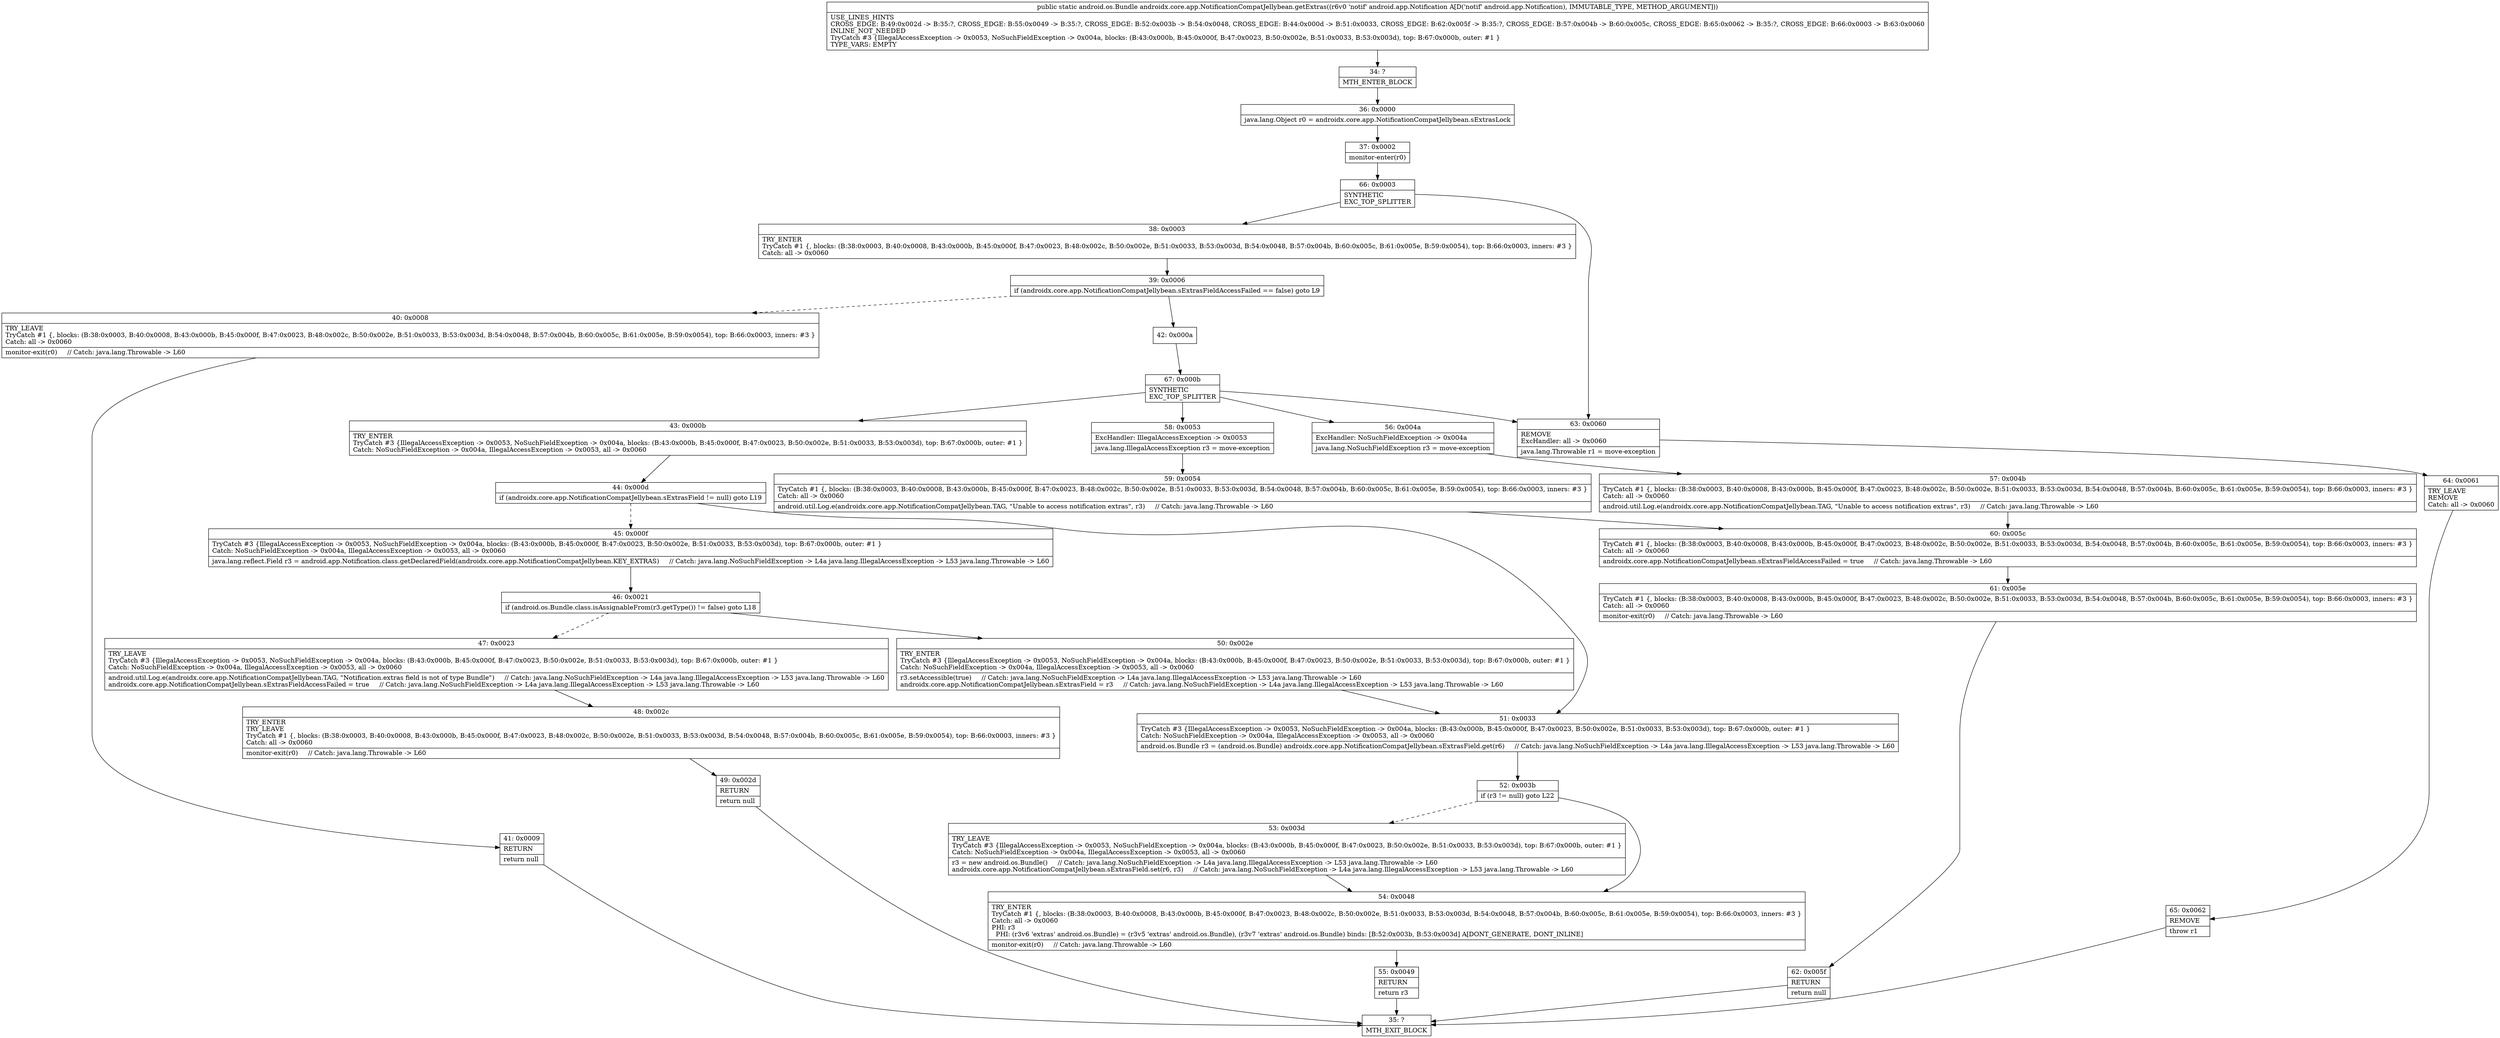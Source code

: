 digraph "CFG forandroidx.core.app.NotificationCompatJellybean.getExtras(Landroid\/app\/Notification;)Landroid\/os\/Bundle;" {
Node_34 [shape=record,label="{34\:\ ?|MTH_ENTER_BLOCK\l}"];
Node_36 [shape=record,label="{36\:\ 0x0000|java.lang.Object r0 = androidx.core.app.NotificationCompatJellybean.sExtrasLock\l}"];
Node_37 [shape=record,label="{37\:\ 0x0002|monitor\-enter(r0)\l}"];
Node_66 [shape=record,label="{66\:\ 0x0003|SYNTHETIC\lEXC_TOP_SPLITTER\l}"];
Node_38 [shape=record,label="{38\:\ 0x0003|TRY_ENTER\lTryCatch #1 \{, blocks: (B:38:0x0003, B:40:0x0008, B:43:0x000b, B:45:0x000f, B:47:0x0023, B:48:0x002c, B:50:0x002e, B:51:0x0033, B:53:0x003d, B:54:0x0048, B:57:0x004b, B:60:0x005c, B:61:0x005e, B:59:0x0054), top: B:66:0x0003, inners: #3 \}\lCatch: all \-\> 0x0060\l}"];
Node_39 [shape=record,label="{39\:\ 0x0006|if (androidx.core.app.NotificationCompatJellybean.sExtrasFieldAccessFailed == false) goto L9\l}"];
Node_40 [shape=record,label="{40\:\ 0x0008|TRY_LEAVE\lTryCatch #1 \{, blocks: (B:38:0x0003, B:40:0x0008, B:43:0x000b, B:45:0x000f, B:47:0x0023, B:48:0x002c, B:50:0x002e, B:51:0x0033, B:53:0x003d, B:54:0x0048, B:57:0x004b, B:60:0x005c, B:61:0x005e, B:59:0x0054), top: B:66:0x0003, inners: #3 \}\lCatch: all \-\> 0x0060\l|monitor\-exit(r0)     \/\/ Catch: java.lang.Throwable \-\> L60\l}"];
Node_41 [shape=record,label="{41\:\ 0x0009|RETURN\l|return null\l}"];
Node_35 [shape=record,label="{35\:\ ?|MTH_EXIT_BLOCK\l}"];
Node_42 [shape=record,label="{42\:\ 0x000a}"];
Node_67 [shape=record,label="{67\:\ 0x000b|SYNTHETIC\lEXC_TOP_SPLITTER\l}"];
Node_43 [shape=record,label="{43\:\ 0x000b|TRY_ENTER\lTryCatch #3 \{IllegalAccessException \-\> 0x0053, NoSuchFieldException \-\> 0x004a, blocks: (B:43:0x000b, B:45:0x000f, B:47:0x0023, B:50:0x002e, B:51:0x0033, B:53:0x003d), top: B:67:0x000b, outer: #1 \}\lCatch: NoSuchFieldException \-\> 0x004a, IllegalAccessException \-\> 0x0053, all \-\> 0x0060\l}"];
Node_44 [shape=record,label="{44\:\ 0x000d|if (androidx.core.app.NotificationCompatJellybean.sExtrasField != null) goto L19\l}"];
Node_45 [shape=record,label="{45\:\ 0x000f|TryCatch #3 \{IllegalAccessException \-\> 0x0053, NoSuchFieldException \-\> 0x004a, blocks: (B:43:0x000b, B:45:0x000f, B:47:0x0023, B:50:0x002e, B:51:0x0033, B:53:0x003d), top: B:67:0x000b, outer: #1 \}\lCatch: NoSuchFieldException \-\> 0x004a, IllegalAccessException \-\> 0x0053, all \-\> 0x0060\l|java.lang.reflect.Field r3 = android.app.Notification.class.getDeclaredField(androidx.core.app.NotificationCompatJellybean.KEY_EXTRAS)     \/\/ Catch: java.lang.NoSuchFieldException \-\> L4a java.lang.IllegalAccessException \-\> L53 java.lang.Throwable \-\> L60\l}"];
Node_46 [shape=record,label="{46\:\ 0x0021|if (android.os.Bundle.class.isAssignableFrom(r3.getType()) != false) goto L18\l}"];
Node_47 [shape=record,label="{47\:\ 0x0023|TRY_LEAVE\lTryCatch #3 \{IllegalAccessException \-\> 0x0053, NoSuchFieldException \-\> 0x004a, blocks: (B:43:0x000b, B:45:0x000f, B:47:0x0023, B:50:0x002e, B:51:0x0033, B:53:0x003d), top: B:67:0x000b, outer: #1 \}\lCatch: NoSuchFieldException \-\> 0x004a, IllegalAccessException \-\> 0x0053, all \-\> 0x0060\l|android.util.Log.e(androidx.core.app.NotificationCompatJellybean.TAG, \"Notification.extras field is not of type Bundle\")     \/\/ Catch: java.lang.NoSuchFieldException \-\> L4a java.lang.IllegalAccessException \-\> L53 java.lang.Throwable \-\> L60\landroidx.core.app.NotificationCompatJellybean.sExtrasFieldAccessFailed = true     \/\/ Catch: java.lang.NoSuchFieldException \-\> L4a java.lang.IllegalAccessException \-\> L53 java.lang.Throwable \-\> L60\l}"];
Node_48 [shape=record,label="{48\:\ 0x002c|TRY_ENTER\lTRY_LEAVE\lTryCatch #1 \{, blocks: (B:38:0x0003, B:40:0x0008, B:43:0x000b, B:45:0x000f, B:47:0x0023, B:48:0x002c, B:50:0x002e, B:51:0x0033, B:53:0x003d, B:54:0x0048, B:57:0x004b, B:60:0x005c, B:61:0x005e, B:59:0x0054), top: B:66:0x0003, inners: #3 \}\lCatch: all \-\> 0x0060\l|monitor\-exit(r0)     \/\/ Catch: java.lang.Throwable \-\> L60\l}"];
Node_49 [shape=record,label="{49\:\ 0x002d|RETURN\l|return null\l}"];
Node_50 [shape=record,label="{50\:\ 0x002e|TRY_ENTER\lTryCatch #3 \{IllegalAccessException \-\> 0x0053, NoSuchFieldException \-\> 0x004a, blocks: (B:43:0x000b, B:45:0x000f, B:47:0x0023, B:50:0x002e, B:51:0x0033, B:53:0x003d), top: B:67:0x000b, outer: #1 \}\lCatch: NoSuchFieldException \-\> 0x004a, IllegalAccessException \-\> 0x0053, all \-\> 0x0060\l|r3.setAccessible(true)     \/\/ Catch: java.lang.NoSuchFieldException \-\> L4a java.lang.IllegalAccessException \-\> L53 java.lang.Throwable \-\> L60\landroidx.core.app.NotificationCompatJellybean.sExtrasField = r3     \/\/ Catch: java.lang.NoSuchFieldException \-\> L4a java.lang.IllegalAccessException \-\> L53 java.lang.Throwable \-\> L60\l}"];
Node_51 [shape=record,label="{51\:\ 0x0033|TryCatch #3 \{IllegalAccessException \-\> 0x0053, NoSuchFieldException \-\> 0x004a, blocks: (B:43:0x000b, B:45:0x000f, B:47:0x0023, B:50:0x002e, B:51:0x0033, B:53:0x003d), top: B:67:0x000b, outer: #1 \}\lCatch: NoSuchFieldException \-\> 0x004a, IllegalAccessException \-\> 0x0053, all \-\> 0x0060\l|android.os.Bundle r3 = (android.os.Bundle) androidx.core.app.NotificationCompatJellybean.sExtrasField.get(r6)     \/\/ Catch: java.lang.NoSuchFieldException \-\> L4a java.lang.IllegalAccessException \-\> L53 java.lang.Throwable \-\> L60\l}"];
Node_52 [shape=record,label="{52\:\ 0x003b|if (r3 != null) goto L22\l}"];
Node_53 [shape=record,label="{53\:\ 0x003d|TRY_LEAVE\lTryCatch #3 \{IllegalAccessException \-\> 0x0053, NoSuchFieldException \-\> 0x004a, blocks: (B:43:0x000b, B:45:0x000f, B:47:0x0023, B:50:0x002e, B:51:0x0033, B:53:0x003d), top: B:67:0x000b, outer: #1 \}\lCatch: NoSuchFieldException \-\> 0x004a, IllegalAccessException \-\> 0x0053, all \-\> 0x0060\l|r3 = new android.os.Bundle()     \/\/ Catch: java.lang.NoSuchFieldException \-\> L4a java.lang.IllegalAccessException \-\> L53 java.lang.Throwable \-\> L60\landroidx.core.app.NotificationCompatJellybean.sExtrasField.set(r6, r3)     \/\/ Catch: java.lang.NoSuchFieldException \-\> L4a java.lang.IllegalAccessException \-\> L53 java.lang.Throwable \-\> L60\l}"];
Node_54 [shape=record,label="{54\:\ 0x0048|TRY_ENTER\lTryCatch #1 \{, blocks: (B:38:0x0003, B:40:0x0008, B:43:0x000b, B:45:0x000f, B:47:0x0023, B:48:0x002c, B:50:0x002e, B:51:0x0033, B:53:0x003d, B:54:0x0048, B:57:0x004b, B:60:0x005c, B:61:0x005e, B:59:0x0054), top: B:66:0x0003, inners: #3 \}\lCatch: all \-\> 0x0060\lPHI: r3 \l  PHI: (r3v6 'extras' android.os.Bundle) = (r3v5 'extras' android.os.Bundle), (r3v7 'extras' android.os.Bundle) binds: [B:52:0x003b, B:53:0x003d] A[DONT_GENERATE, DONT_INLINE]\l|monitor\-exit(r0)     \/\/ Catch: java.lang.Throwable \-\> L60\l}"];
Node_55 [shape=record,label="{55\:\ 0x0049|RETURN\l|return r3\l}"];
Node_58 [shape=record,label="{58\:\ 0x0053|ExcHandler: IllegalAccessException \-\> 0x0053\l|java.lang.IllegalAccessException r3 = move\-exception\l}"];
Node_59 [shape=record,label="{59\:\ 0x0054|TryCatch #1 \{, blocks: (B:38:0x0003, B:40:0x0008, B:43:0x000b, B:45:0x000f, B:47:0x0023, B:48:0x002c, B:50:0x002e, B:51:0x0033, B:53:0x003d, B:54:0x0048, B:57:0x004b, B:60:0x005c, B:61:0x005e, B:59:0x0054), top: B:66:0x0003, inners: #3 \}\lCatch: all \-\> 0x0060\l|android.util.Log.e(androidx.core.app.NotificationCompatJellybean.TAG, \"Unable to access notification extras\", r3)     \/\/ Catch: java.lang.Throwable \-\> L60\l}"];
Node_60 [shape=record,label="{60\:\ 0x005c|TryCatch #1 \{, blocks: (B:38:0x0003, B:40:0x0008, B:43:0x000b, B:45:0x000f, B:47:0x0023, B:48:0x002c, B:50:0x002e, B:51:0x0033, B:53:0x003d, B:54:0x0048, B:57:0x004b, B:60:0x005c, B:61:0x005e, B:59:0x0054), top: B:66:0x0003, inners: #3 \}\lCatch: all \-\> 0x0060\l|androidx.core.app.NotificationCompatJellybean.sExtrasFieldAccessFailed = true     \/\/ Catch: java.lang.Throwable \-\> L60\l}"];
Node_61 [shape=record,label="{61\:\ 0x005e|TryCatch #1 \{, blocks: (B:38:0x0003, B:40:0x0008, B:43:0x000b, B:45:0x000f, B:47:0x0023, B:48:0x002c, B:50:0x002e, B:51:0x0033, B:53:0x003d, B:54:0x0048, B:57:0x004b, B:60:0x005c, B:61:0x005e, B:59:0x0054), top: B:66:0x0003, inners: #3 \}\lCatch: all \-\> 0x0060\l|monitor\-exit(r0)     \/\/ Catch: java.lang.Throwable \-\> L60\l}"];
Node_62 [shape=record,label="{62\:\ 0x005f|RETURN\l|return null\l}"];
Node_56 [shape=record,label="{56\:\ 0x004a|ExcHandler: NoSuchFieldException \-\> 0x004a\l|java.lang.NoSuchFieldException r3 = move\-exception\l}"];
Node_57 [shape=record,label="{57\:\ 0x004b|TryCatch #1 \{, blocks: (B:38:0x0003, B:40:0x0008, B:43:0x000b, B:45:0x000f, B:47:0x0023, B:48:0x002c, B:50:0x002e, B:51:0x0033, B:53:0x003d, B:54:0x0048, B:57:0x004b, B:60:0x005c, B:61:0x005e, B:59:0x0054), top: B:66:0x0003, inners: #3 \}\lCatch: all \-\> 0x0060\l|android.util.Log.e(androidx.core.app.NotificationCompatJellybean.TAG, \"Unable to access notification extras\", r3)     \/\/ Catch: java.lang.Throwable \-\> L60\l}"];
Node_63 [shape=record,label="{63\:\ 0x0060|REMOVE\lExcHandler: all \-\> 0x0060\l|java.lang.Throwable r1 = move\-exception\l}"];
Node_64 [shape=record,label="{64\:\ 0x0061|TRY_LEAVE\lREMOVE\lCatch: all \-\> 0x0060\l}"];
Node_65 [shape=record,label="{65\:\ 0x0062|REMOVE\l|throw r1\l}"];
MethodNode[shape=record,label="{public static android.os.Bundle androidx.core.app.NotificationCompatJellybean.getExtras((r6v0 'notif' android.app.Notification A[D('notif' android.app.Notification), IMMUTABLE_TYPE, METHOD_ARGUMENT]))  | USE_LINES_HINTS\lCROSS_EDGE: B:49:0x002d \-\> B:35:?, CROSS_EDGE: B:55:0x0049 \-\> B:35:?, CROSS_EDGE: B:52:0x003b \-\> B:54:0x0048, CROSS_EDGE: B:44:0x000d \-\> B:51:0x0033, CROSS_EDGE: B:62:0x005f \-\> B:35:?, CROSS_EDGE: B:57:0x004b \-\> B:60:0x005c, CROSS_EDGE: B:65:0x0062 \-\> B:35:?, CROSS_EDGE: B:66:0x0003 \-\> B:63:0x0060\lINLINE_NOT_NEEDED\lTryCatch #3 \{IllegalAccessException \-\> 0x0053, NoSuchFieldException \-\> 0x004a, blocks: (B:43:0x000b, B:45:0x000f, B:47:0x0023, B:50:0x002e, B:51:0x0033, B:53:0x003d), top: B:67:0x000b, outer: #1 \}\lTYPE_VARS: EMPTY\l}"];
MethodNode -> Node_34;Node_34 -> Node_36;
Node_36 -> Node_37;
Node_37 -> Node_66;
Node_66 -> Node_38;
Node_66 -> Node_63;
Node_38 -> Node_39;
Node_39 -> Node_40[style=dashed];
Node_39 -> Node_42;
Node_40 -> Node_41;
Node_41 -> Node_35;
Node_42 -> Node_67;
Node_67 -> Node_43;
Node_67 -> Node_58;
Node_67 -> Node_56;
Node_67 -> Node_63;
Node_43 -> Node_44;
Node_44 -> Node_45[style=dashed];
Node_44 -> Node_51;
Node_45 -> Node_46;
Node_46 -> Node_47[style=dashed];
Node_46 -> Node_50;
Node_47 -> Node_48;
Node_48 -> Node_49;
Node_49 -> Node_35;
Node_50 -> Node_51;
Node_51 -> Node_52;
Node_52 -> Node_53[style=dashed];
Node_52 -> Node_54;
Node_53 -> Node_54;
Node_54 -> Node_55;
Node_55 -> Node_35;
Node_58 -> Node_59;
Node_59 -> Node_60;
Node_60 -> Node_61;
Node_61 -> Node_62;
Node_62 -> Node_35;
Node_56 -> Node_57;
Node_57 -> Node_60;
Node_63 -> Node_64;
Node_64 -> Node_65;
Node_65 -> Node_35;
}

